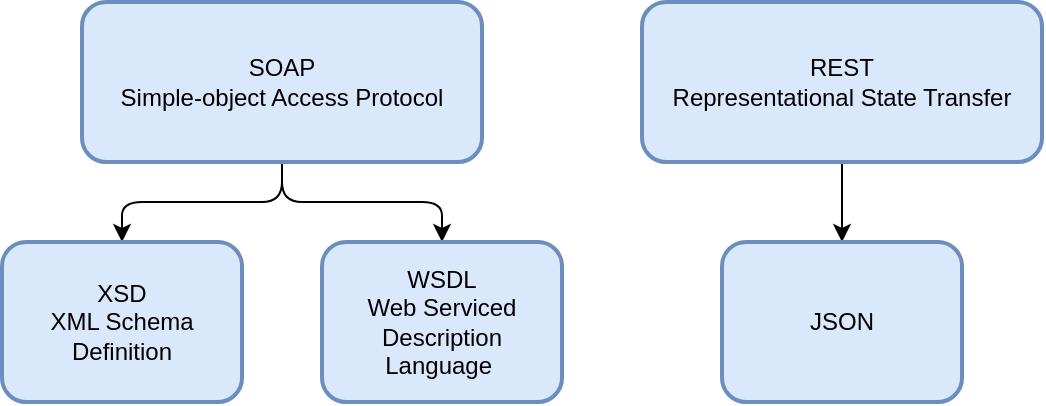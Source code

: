 <mxfile version="20.2.3" type="github">
  <diagram id="dipgJ3VceFHszWtvIB3Y" name="Page-1">
    <mxGraphModel dx="694" dy="412" grid="1" gridSize="10" guides="1" tooltips="1" connect="1" arrows="1" fold="1" page="1" pageScale="1" pageWidth="850" pageHeight="1100" math="0" shadow="0">
      <root>
        <mxCell id="0" />
        <mxCell id="1" parent="0" />
        <mxCell id="DdcpOjbHsmEvNEhbNEib-4" value="" style="edgeStyle=orthogonalEdgeStyle;rounded=1;orthogonalLoop=1;jettySize=auto;html=1;" edge="1" parent="1" source="DdcpOjbHsmEvNEhbNEib-1" target="DdcpOjbHsmEvNEhbNEib-3">
          <mxGeometry relative="1" as="geometry" />
        </mxCell>
        <mxCell id="DdcpOjbHsmEvNEhbNEib-6" style="edgeStyle=orthogonalEdgeStyle;rounded=1;orthogonalLoop=1;jettySize=auto;html=1;entryX=0.5;entryY=0;entryDx=0;entryDy=0;" edge="1" parent="1" source="DdcpOjbHsmEvNEhbNEib-1" target="DdcpOjbHsmEvNEhbNEib-5">
          <mxGeometry relative="1" as="geometry" />
        </mxCell>
        <mxCell id="DdcpOjbHsmEvNEhbNEib-1" value="SOAP&lt;br&gt;Simple-object Access Protocol" style="rounded=1;whiteSpace=wrap;html=1;fillColor=#dae8fc;strokeColor=#6c8ebf;strokeWidth=2;" vertex="1" parent="1">
          <mxGeometry x="200" y="80" width="200" height="80" as="geometry" />
        </mxCell>
        <mxCell id="DdcpOjbHsmEvNEhbNEib-9" value="" style="edgeStyle=orthogonalEdgeStyle;rounded=1;orthogonalLoop=1;jettySize=auto;html=1;" edge="1" parent="1" source="DdcpOjbHsmEvNEhbNEib-2" target="DdcpOjbHsmEvNEhbNEib-8">
          <mxGeometry relative="1" as="geometry" />
        </mxCell>
        <mxCell id="DdcpOjbHsmEvNEhbNEib-2" value="REST&lt;br&gt;Representational State Transfer" style="rounded=1;whiteSpace=wrap;html=1;fillColor=#dae8fc;strokeColor=#6c8ebf;strokeWidth=2;" vertex="1" parent="1">
          <mxGeometry x="480" y="80" width="200" height="80" as="geometry" />
        </mxCell>
        <mxCell id="DdcpOjbHsmEvNEhbNEib-3" value="XSD&lt;br&gt;XML Schema Definition" style="whiteSpace=wrap;html=1;fillColor=#dae8fc;strokeColor=#6c8ebf;rounded=1;strokeWidth=2;" vertex="1" parent="1">
          <mxGeometry x="160" y="200" width="120" height="80" as="geometry" />
        </mxCell>
        <mxCell id="DdcpOjbHsmEvNEhbNEib-5" value="WSDL&lt;br&gt;Web Serviced Description Language&amp;nbsp;" style="whiteSpace=wrap;html=1;fillColor=#dae8fc;strokeColor=#6c8ebf;rounded=1;strokeWidth=2;" vertex="1" parent="1">
          <mxGeometry x="320" y="200" width="120" height="80" as="geometry" />
        </mxCell>
        <mxCell id="DdcpOjbHsmEvNEhbNEib-8" value="JSON" style="whiteSpace=wrap;html=1;fillColor=#dae8fc;strokeColor=#6c8ebf;rounded=1;strokeWidth=2;" vertex="1" parent="1">
          <mxGeometry x="520" y="200" width="120" height="80" as="geometry" />
        </mxCell>
      </root>
    </mxGraphModel>
  </diagram>
</mxfile>
